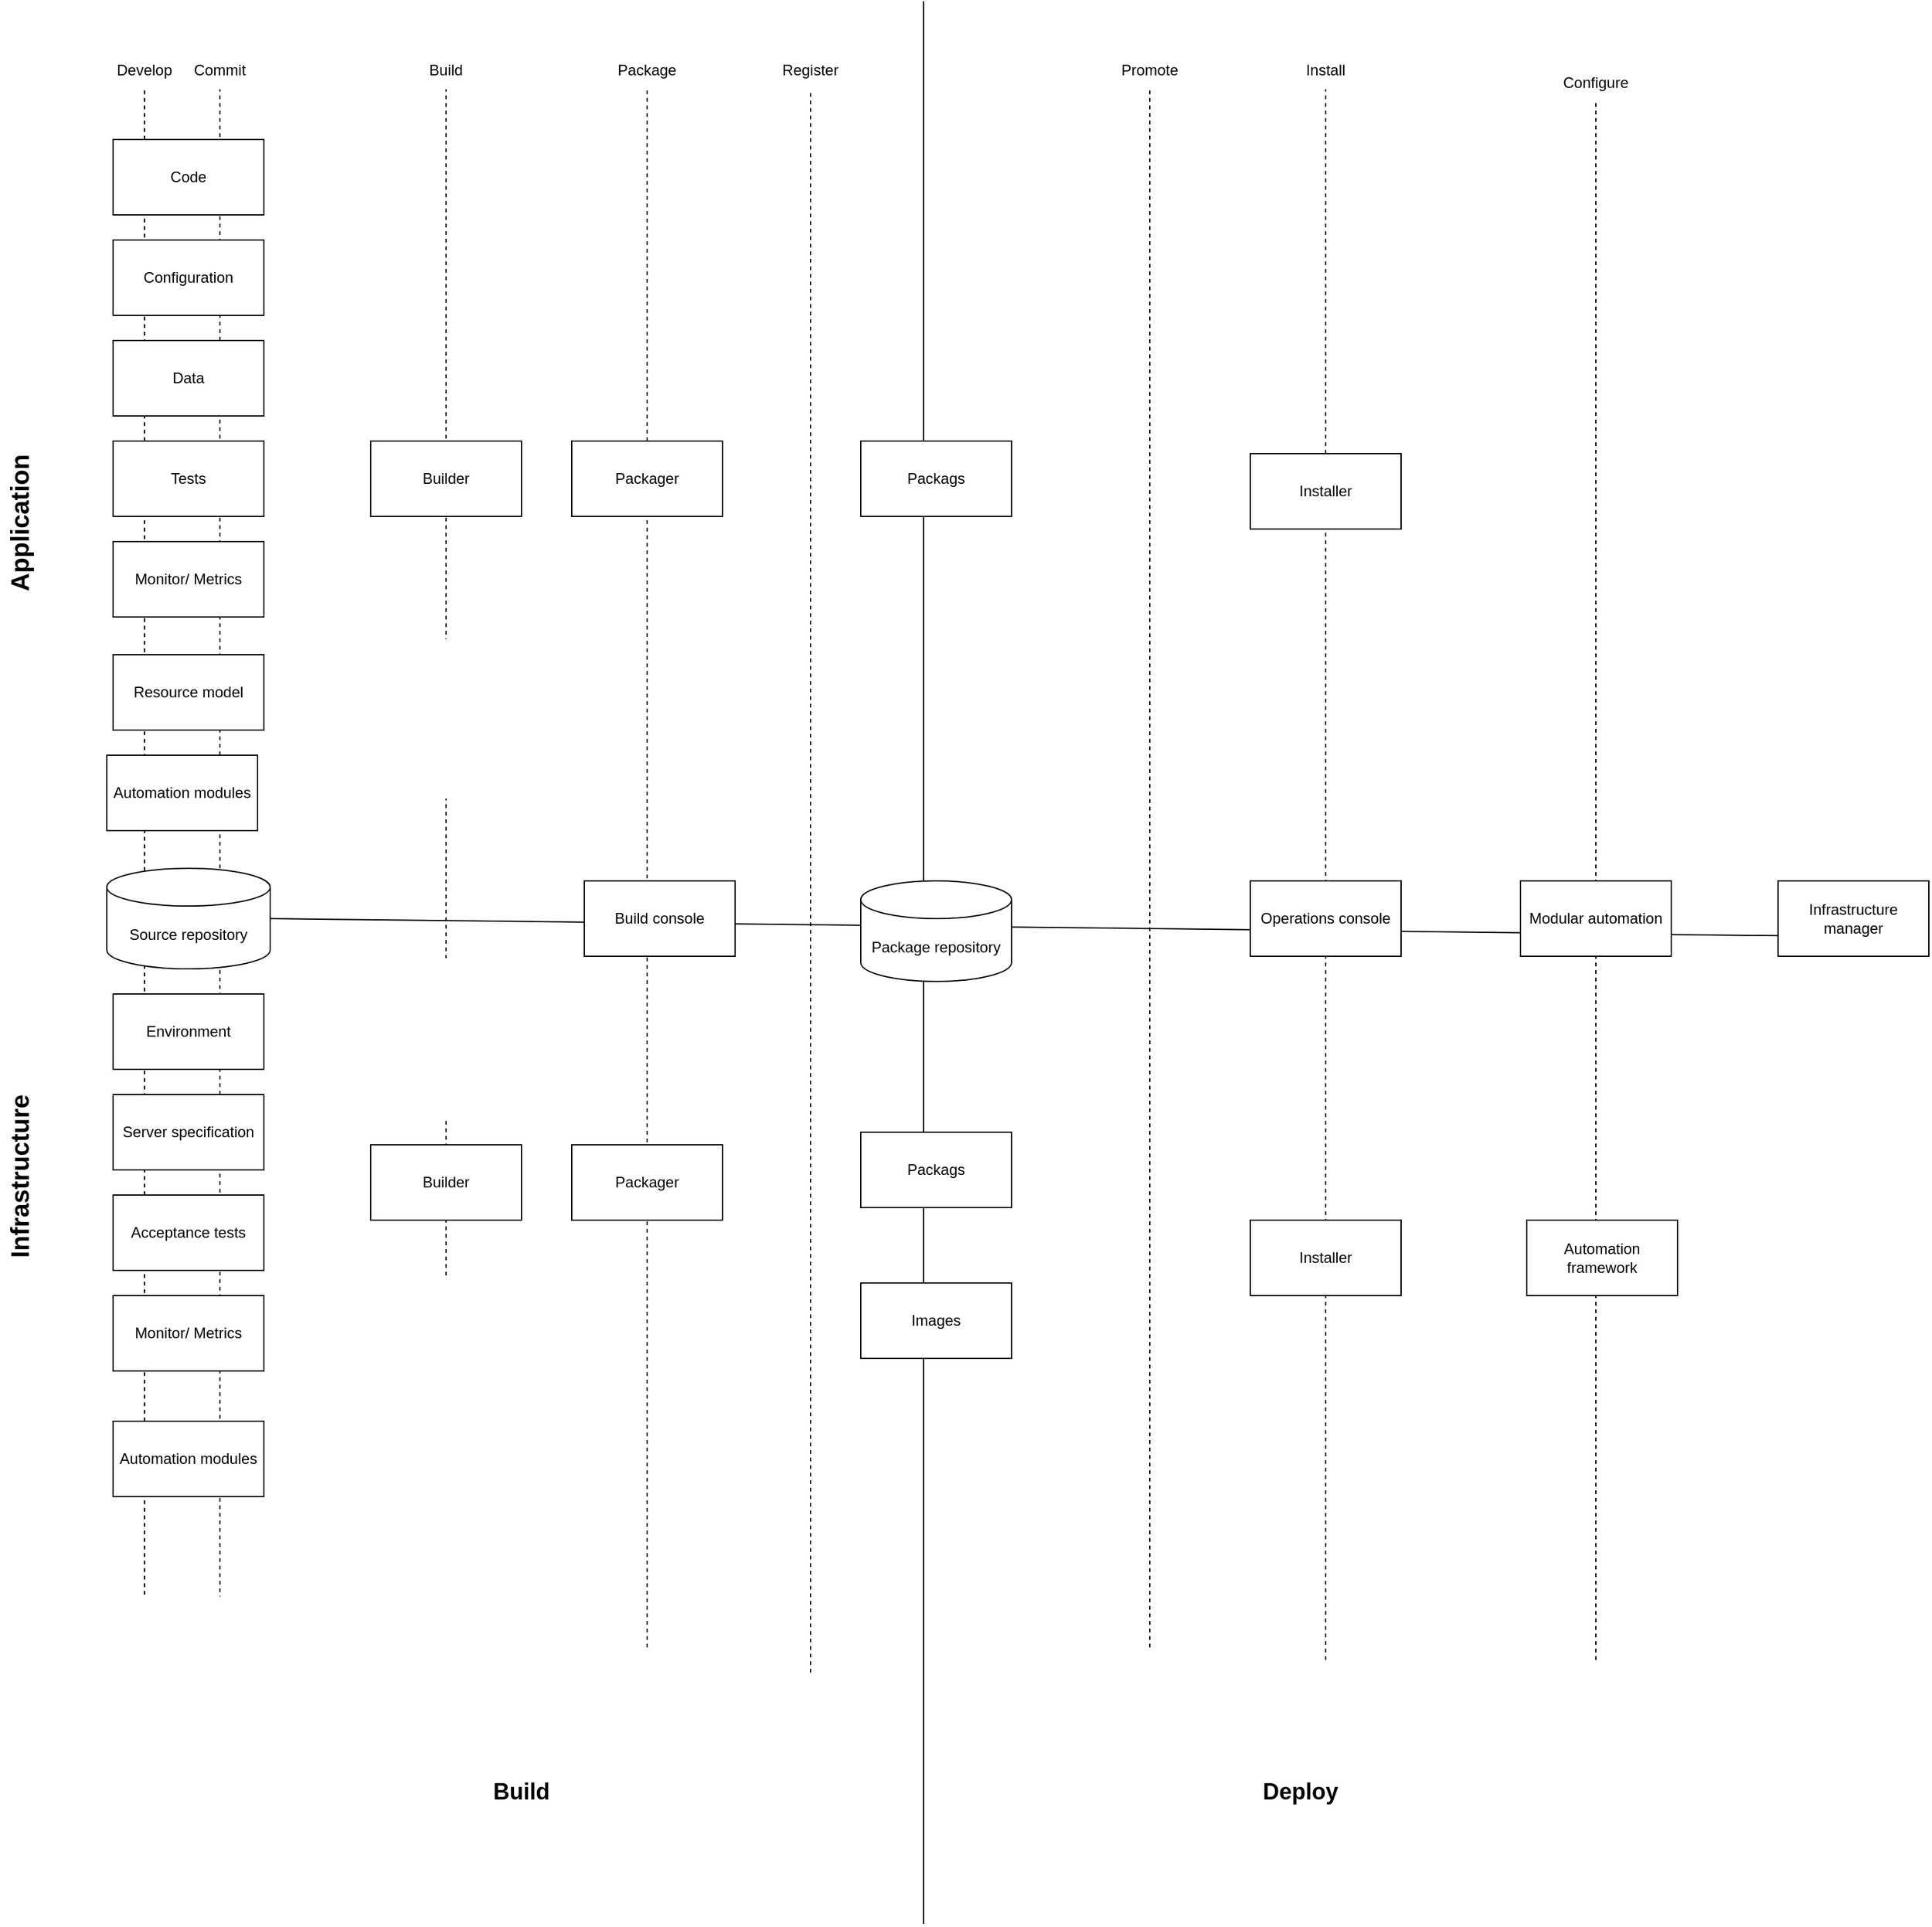 <mxfile version="22.1.11" type="github">
  <diagram name="Page-1" id="XKhO27Z5a87tstUSnC-k">
    <mxGraphModel dx="1588" dy="892" grid="1" gridSize="10" guides="1" tooltips="1" connect="1" arrows="1" fold="1" page="1" pageScale="1" pageWidth="850" pageHeight="1100" math="0" shadow="0">
      <root>
        <mxCell id="0" />
        <mxCell id="1" parent="0" />
        <mxCell id="qBRlWkbhJnVvSvsvcBG5-85" value="" style="endArrow=none;html=1;rounded=0;exitX=1;exitY=0.5;exitDx=0;exitDy=0;exitPerimeter=0;entryX=1;entryY=0.75;entryDx=0;entryDy=0;" edge="1" parent="1" source="qBRlWkbhJnVvSvsvcBG5-7" target="qBRlWkbhJnVvSvsvcBG5-47">
          <mxGeometry width="50" height="50" relative="1" as="geometry">
            <mxPoint x="1340" y="730" as="sourcePoint" />
            <mxPoint x="1390" y="680" as="targetPoint" />
          </mxGeometry>
        </mxCell>
        <mxCell id="qBRlWkbhJnVvSvsvcBG5-84" value="" style="endArrow=none;dashed=1;html=1;rounded=0;entryX=0.5;entryY=1;entryDx=0;entryDy=0;" edge="1" parent="1" target="qBRlWkbhJnVvSvsvcBG5-83">
          <mxGeometry width="50" height="50" relative="1" as="geometry">
            <mxPoint x="1335" y="1320" as="sourcePoint" />
            <mxPoint x="1390" y="480" as="targetPoint" />
          </mxGeometry>
        </mxCell>
        <mxCell id="qBRlWkbhJnVvSvsvcBG5-80" value="" style="endArrow=none;dashed=1;html=1;rounded=0;entryX=0.5;entryY=1;entryDx=0;entryDy=0;" edge="1" parent="1" target="qBRlWkbhJnVvSvsvcBG5-78">
          <mxGeometry width="50" height="50" relative="1" as="geometry">
            <mxPoint x="1120" y="1320" as="sourcePoint" />
            <mxPoint x="1140" y="470" as="targetPoint" />
          </mxGeometry>
        </mxCell>
        <mxCell id="qBRlWkbhJnVvSvsvcBG5-72" value="" style="endArrow=none;html=1;rounded=0;" edge="1" parent="1">
          <mxGeometry width="50" height="50" relative="1" as="geometry">
            <mxPoint x="800" y="1530" as="sourcePoint" />
            <mxPoint x="800" as="targetPoint" />
          </mxGeometry>
        </mxCell>
        <mxCell id="qBRlWkbhJnVvSvsvcBG5-60" value="" style="endArrow=none;dashed=1;html=1;rounded=0;entryX=0.5;entryY=1;entryDx=0;entryDy=0;" edge="1" parent="1" target="qBRlWkbhJnVvSvsvcBG5-59">
          <mxGeometry width="50" height="50" relative="1" as="geometry">
            <mxPoint x="580" y="1310" as="sourcePoint" />
            <mxPoint x="210" y="100" as="targetPoint" />
          </mxGeometry>
        </mxCell>
        <mxCell id="qBRlWkbhJnVvSvsvcBG5-58" value="" style="endArrow=none;dashed=1;html=1;rounded=0;entryX=0.5;entryY=1;entryDx=0;entryDy=0;" edge="1" parent="1" target="qBRlWkbhJnVvSvsvcBG5-52">
          <mxGeometry width="50" height="50" relative="1" as="geometry">
            <mxPoint x="420" y="1320" as="sourcePoint" />
            <mxPoint x="200" y="90" as="targetPoint" />
          </mxGeometry>
        </mxCell>
        <mxCell id="qBRlWkbhJnVvSvsvcBG5-51" value="" style="endArrow=none;dashed=1;html=1;rounded=0;entryX=0.5;entryY=1;entryDx=0;entryDy=0;" edge="1" parent="1" target="qBRlWkbhJnVvSvsvcBG5-12">
          <mxGeometry width="50" height="50" relative="1" as="geometry">
            <mxPoint x="240" y="1320" as="sourcePoint" />
            <mxPoint x="190" y="80" as="targetPoint" />
          </mxGeometry>
        </mxCell>
        <mxCell id="qBRlWkbhJnVvSvsvcBG5-50" value="" style="endArrow=none;dashed=1;html=1;rounded=0;entryX=0.5;entryY=1;entryDx=0;entryDy=0;" edge="1" parent="1" target="qBRlWkbhJnVvSvsvcBG5-13">
          <mxGeometry width="50" height="50" relative="1" as="geometry">
            <mxPoint x="180" y="1310" as="sourcePoint" />
            <mxPoint x="530" y="490" as="targetPoint" />
          </mxGeometry>
        </mxCell>
        <mxCell id="qBRlWkbhJnVvSvsvcBG5-1" value="Code" style="rounded=0;whiteSpace=wrap;html=1;" vertex="1" parent="1">
          <mxGeometry x="155" y="110" width="120" height="60" as="geometry" />
        </mxCell>
        <mxCell id="qBRlWkbhJnVvSvsvcBG5-3" value="Data" style="rounded=0;whiteSpace=wrap;html=1;" vertex="1" parent="1">
          <mxGeometry x="155" y="270" width="120" height="60" as="geometry" />
        </mxCell>
        <mxCell id="qBRlWkbhJnVvSvsvcBG5-5" value="Resource model" style="rounded=0;whiteSpace=wrap;html=1;" vertex="1" parent="1">
          <mxGeometry x="155" y="520" width="120" height="60" as="geometry" />
        </mxCell>
        <mxCell id="qBRlWkbhJnVvSvsvcBG5-7" value="Source repository" style="shape=cylinder3;whiteSpace=wrap;html=1;boundedLbl=1;backgroundOutline=1;size=15;" vertex="1" parent="1">
          <mxGeometry x="150" y="690" width="130" height="80" as="geometry" />
        </mxCell>
        <mxCell id="qBRlWkbhJnVvSvsvcBG5-8" value="Environment" style="rounded=0;whiteSpace=wrap;html=1;" vertex="1" parent="1">
          <mxGeometry x="155" y="790" width="120" height="60" as="geometry" />
        </mxCell>
        <mxCell id="qBRlWkbhJnVvSvsvcBG5-9" value="Server specification" style="rounded=0;whiteSpace=wrap;html=1;" vertex="1" parent="1">
          <mxGeometry x="155" y="870" width="120" height="60" as="geometry" />
        </mxCell>
        <mxCell id="qBRlWkbhJnVvSvsvcBG5-10" value="Acceptance tests" style="rounded=0;whiteSpace=wrap;html=1;" vertex="1" parent="1">
          <mxGeometry x="155" y="950" width="120" height="60" as="geometry" />
        </mxCell>
        <mxCell id="qBRlWkbhJnVvSvsvcBG5-11" value="Automation modules" style="rounded=0;whiteSpace=wrap;html=1;" vertex="1" parent="1">
          <mxGeometry x="155" y="1130" width="120" height="60" as="geometry" />
        </mxCell>
        <mxCell id="qBRlWkbhJnVvSvsvcBG5-12" value="Commit" style="text;html=1;strokeColor=none;fillColor=none;align=center;verticalAlign=middle;whiteSpace=wrap;rounded=0;" vertex="1" parent="1">
          <mxGeometry x="210" y="40" width="60" height="30" as="geometry" />
        </mxCell>
        <mxCell id="qBRlWkbhJnVvSvsvcBG5-13" value="Develop" style="text;html=1;strokeColor=none;fillColor=none;align=center;verticalAlign=middle;whiteSpace=wrap;rounded=0;" vertex="1" parent="1">
          <mxGeometry x="150" y="40" width="60" height="30" as="geometry" />
        </mxCell>
        <mxCell id="qBRlWkbhJnVvSvsvcBG5-2" value="Configuration" style="rounded=0;whiteSpace=wrap;html=1;" vertex="1" parent="1">
          <mxGeometry x="155" y="190" width="120" height="60" as="geometry" />
        </mxCell>
        <mxCell id="qBRlWkbhJnVvSvsvcBG5-25" value="Tests" style="rounded=0;whiteSpace=wrap;html=1;" vertex="1" parent="1">
          <mxGeometry x="155" y="350" width="120" height="60" as="geometry" />
        </mxCell>
        <mxCell id="qBRlWkbhJnVvSvsvcBG5-4" value="Monitor/ Metrics" style="rounded=0;whiteSpace=wrap;html=1;" vertex="1" parent="1">
          <mxGeometry x="155" y="430" width="120" height="60" as="geometry" />
        </mxCell>
        <mxCell id="qBRlWkbhJnVvSvsvcBG5-6" value="Automation modules" style="rounded=0;whiteSpace=wrap;html=1;" vertex="1" parent="1">
          <mxGeometry x="150" y="600" width="120" height="60" as="geometry" />
        </mxCell>
        <mxCell id="qBRlWkbhJnVvSvsvcBG5-31" value="Builder" style="rounded=0;whiteSpace=wrap;html=1;" vertex="1" parent="1">
          <mxGeometry x="360" y="350" width="120" height="60" as="geometry" />
        </mxCell>
        <mxCell id="qBRlWkbhJnVvSvsvcBG5-32" value="Packager" style="rounded=0;whiteSpace=wrap;html=1;" vertex="1" parent="1">
          <mxGeometry x="520" y="350" width="120" height="60" as="geometry" />
        </mxCell>
        <mxCell id="qBRlWkbhJnVvSvsvcBG5-33" value="Builder" style="rounded=0;whiteSpace=wrap;html=1;" vertex="1" parent="1">
          <mxGeometry x="360" y="910" width="120" height="60" as="geometry" />
        </mxCell>
        <mxCell id="qBRlWkbhJnVvSvsvcBG5-34" value="Packager" style="rounded=0;whiteSpace=wrap;html=1;" vertex="1" parent="1">
          <mxGeometry x="520" y="910" width="120" height="60" as="geometry" />
        </mxCell>
        <mxCell id="qBRlWkbhJnVvSvsvcBG5-37" value="Build console" style="rounded=0;whiteSpace=wrap;html=1;" vertex="1" parent="1">
          <mxGeometry x="530" y="700" width="120" height="60" as="geometry" />
        </mxCell>
        <mxCell id="qBRlWkbhJnVvSvsvcBG5-40" value="Monitor/ Metrics" style="rounded=0;whiteSpace=wrap;html=1;" vertex="1" parent="1">
          <mxGeometry x="155" y="1030" width="120" height="60" as="geometry" />
        </mxCell>
        <mxCell id="qBRlWkbhJnVvSvsvcBG5-43" value="Installer" style="rounded=0;whiteSpace=wrap;html=1;" vertex="1" parent="1">
          <mxGeometry x="1060" y="360" width="120" height="60" as="geometry" />
        </mxCell>
        <mxCell id="qBRlWkbhJnVvSvsvcBG5-44" value="Operations console" style="rounded=0;whiteSpace=wrap;html=1;" vertex="1" parent="1">
          <mxGeometry x="1060" y="700" width="120" height="60" as="geometry" />
        </mxCell>
        <mxCell id="qBRlWkbhJnVvSvsvcBG5-45" value="Installer" style="rounded=0;whiteSpace=wrap;html=1;" vertex="1" parent="1">
          <mxGeometry x="1060" y="970" width="120" height="60" as="geometry" />
        </mxCell>
        <mxCell id="qBRlWkbhJnVvSvsvcBG5-46" value="Modular automation" style="rounded=0;whiteSpace=wrap;html=1;" vertex="1" parent="1">
          <mxGeometry x="1275" y="700" width="120" height="60" as="geometry" />
        </mxCell>
        <mxCell id="qBRlWkbhJnVvSvsvcBG5-47" value="Infrastructure manager" style="rounded=0;whiteSpace=wrap;html=1;" vertex="1" parent="1">
          <mxGeometry x="1480" y="700" width="120" height="60" as="geometry" />
        </mxCell>
        <mxCell id="qBRlWkbhJnVvSvsvcBG5-49" value="Automation framework" style="rounded=0;whiteSpace=wrap;html=1;" vertex="1" parent="1">
          <mxGeometry x="1280" y="970" width="120" height="60" as="geometry" />
        </mxCell>
        <mxCell id="qBRlWkbhJnVvSvsvcBG5-52" value="Build" style="text;html=1;strokeColor=none;fillColor=none;align=center;verticalAlign=middle;whiteSpace=wrap;rounded=0;" vertex="1" parent="1">
          <mxGeometry x="390" y="40" width="60" height="30" as="geometry" />
        </mxCell>
        <mxCell id="qBRlWkbhJnVvSvsvcBG5-59" value="Package" style="text;html=1;strokeColor=none;fillColor=none;align=center;verticalAlign=middle;whiteSpace=wrap;rounded=0;" vertex="1" parent="1">
          <mxGeometry x="550" y="40" width="60" height="30" as="geometry" />
        </mxCell>
        <mxCell id="qBRlWkbhJnVvSvsvcBG5-62" value="Register" style="text;html=1;strokeColor=none;fillColor=none;align=center;verticalAlign=middle;whiteSpace=wrap;rounded=0;" vertex="1" parent="1">
          <mxGeometry x="680" y="40" width="60" height="30" as="geometry" />
        </mxCell>
        <mxCell id="qBRlWkbhJnVvSvsvcBG5-63" value="" style="endArrow=none;dashed=1;html=1;rounded=0;entryX=0.5;entryY=1;entryDx=0;entryDy=0;" edge="1" parent="1" target="qBRlWkbhJnVvSvsvcBG5-62">
          <mxGeometry width="50" height="50" relative="1" as="geometry">
            <mxPoint x="710" y="1330" as="sourcePoint" />
            <mxPoint x="220" y="110" as="targetPoint" />
          </mxGeometry>
        </mxCell>
        <mxCell id="qBRlWkbhJnVvSvsvcBG5-35" value="Packags" style="rounded=0;whiteSpace=wrap;html=1;" vertex="1" parent="1">
          <mxGeometry x="750" y="350" width="120" height="60" as="geometry" />
        </mxCell>
        <mxCell id="qBRlWkbhJnVvSvsvcBG5-36" value="Package repository" style="shape=cylinder3;whiteSpace=wrap;html=1;boundedLbl=1;backgroundOutline=1;size=15;" vertex="1" parent="1">
          <mxGeometry x="750" y="700" width="120" height="80" as="geometry" />
        </mxCell>
        <mxCell id="qBRlWkbhJnVvSvsvcBG5-38" value="Packags" style="rounded=0;whiteSpace=wrap;html=1;" vertex="1" parent="1">
          <mxGeometry x="750" y="900" width="120" height="60" as="geometry" />
        </mxCell>
        <mxCell id="qBRlWkbhJnVvSvsvcBG5-39" value="Images" style="rounded=0;whiteSpace=wrap;html=1;" vertex="1" parent="1">
          <mxGeometry x="750" y="1020" width="120" height="60" as="geometry" />
        </mxCell>
        <mxCell id="qBRlWkbhJnVvSvsvcBG5-74" value="Promote" style="text;html=1;strokeColor=none;fillColor=none;align=center;verticalAlign=middle;whiteSpace=wrap;rounded=0;" vertex="1" parent="1">
          <mxGeometry x="950" y="40" width="60" height="30" as="geometry" />
        </mxCell>
        <mxCell id="qBRlWkbhJnVvSvsvcBG5-77" value="" style="endArrow=none;dashed=1;html=1;rounded=0;entryX=0.5;entryY=1;entryDx=0;entryDy=0;" edge="1" parent="1" target="qBRlWkbhJnVvSvsvcBG5-74">
          <mxGeometry width="50" height="50" relative="1" as="geometry">
            <mxPoint x="980" y="1310" as="sourcePoint" />
            <mxPoint x="1080" y="350" as="targetPoint" />
          </mxGeometry>
        </mxCell>
        <mxCell id="qBRlWkbhJnVvSvsvcBG5-78" value="Install" style="text;html=1;strokeColor=none;fillColor=none;align=center;verticalAlign=middle;whiteSpace=wrap;rounded=0;" vertex="1" parent="1">
          <mxGeometry x="1090" y="40" width="60" height="30" as="geometry" />
        </mxCell>
        <mxCell id="qBRlWkbhJnVvSvsvcBG5-83" value="Configure" style="text;html=1;strokeColor=none;fillColor=none;align=center;verticalAlign=middle;whiteSpace=wrap;rounded=0;" vertex="1" parent="1">
          <mxGeometry x="1305" y="50" width="60" height="30" as="geometry" />
        </mxCell>
        <mxCell id="qBRlWkbhJnVvSvsvcBG5-87" value="&lt;b&gt;&lt;font style=&quot;font-size: 18px;&quot;&gt;Build&lt;/font&gt;&lt;/b&gt;" style="text;html=1;strokeColor=none;fillColor=none;align=center;verticalAlign=middle;whiteSpace=wrap;rounded=0;" vertex="1" parent="1">
          <mxGeometry x="450" y="1410" width="60" height="30" as="geometry" />
        </mxCell>
        <mxCell id="qBRlWkbhJnVvSvsvcBG5-92" value="&lt;b&gt;&lt;font style=&quot;font-size: 18px;&quot;&gt;Deploy&lt;/font&gt;&lt;/b&gt;" style="text;html=1;strokeColor=none;fillColor=none;align=center;verticalAlign=middle;whiteSpace=wrap;rounded=0;" vertex="1" parent="1">
          <mxGeometry x="1070" y="1410" width="60" height="30" as="geometry" />
        </mxCell>
        <mxCell id="qBRlWkbhJnVvSvsvcBG5-96" value="&lt;b&gt;&lt;font style=&quot;font-size: 20px;&quot;&gt;Infrastructure&lt;/font&gt;&lt;/b&gt;" style="text;html=1;strokeColor=none;fillColor=none;align=center;verticalAlign=middle;whiteSpace=wrap;rounded=0;rotation=-90;" vertex="1" parent="1">
          <mxGeometry x="50" y="920" width="60" height="30" as="geometry" />
        </mxCell>
        <mxCell id="qBRlWkbhJnVvSvsvcBG5-97" value="&lt;b&gt;&lt;font style=&quot;font-size: 20px;&quot;&gt;Application&lt;/font&gt;&lt;/b&gt;" style="text;html=1;strokeColor=none;fillColor=none;align=center;verticalAlign=middle;whiteSpace=wrap;rounded=0;rotation=-90;" vertex="1" parent="1">
          <mxGeometry x="50" y="400" width="60" height="30" as="geometry" />
        </mxCell>
      </root>
    </mxGraphModel>
  </diagram>
</mxfile>
